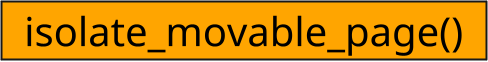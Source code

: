 @startuml
scale 1/5

skinparam Component {
    Style rectangle
    FontSize 200
    BorderThickness 10
    BackgroundColor Orange
}

[  isolate_movable_page()  ]
@enduml
